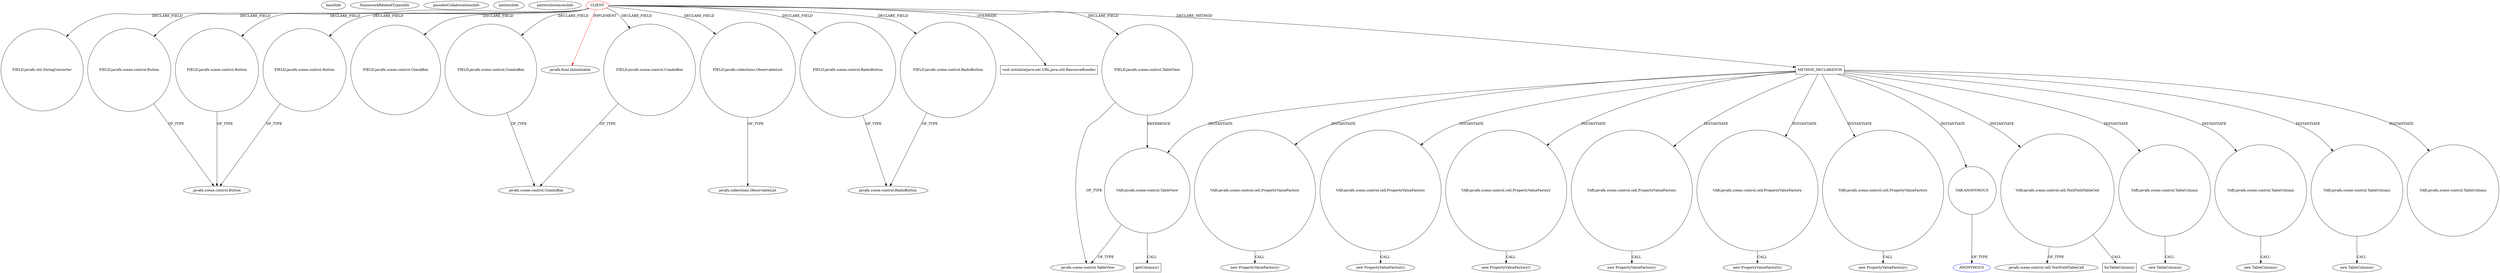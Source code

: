 digraph {
baseInfo[graphId=3862,category="pattern",isAnonymous=false,possibleRelation=false]
frameworkRelatedTypesInfo[0="javafx.fxml.Initializable"]
possibleCollaborationsInfo[]
patternInfo[frequency=2.0,patternRootClient=0]
patternInstancesInfo[0="bianconejo-CEFX~/bianconejo-CEFX/CEFX-master/src/cefx/CECommandeController.java~CECommandeController~2084",1="bianconejo-CEFX~/bianconejo-CEFX/CEFX-master/src/cefx/CEPaiementAttenteController.java~CEPaiementAttenteController~2025"]
76[label="FIELD:javafx.util.StringConverter",vertexType="FIELD_DECLARATION",isFrameworkType=false,shape=circle]
0[label="CLIENT",vertexType="ROOT_CLIENT_CLASS_DECLARATION",isFrameworkType=false,color=red]
12[label="FIELD:javafx.scene.control.Button",vertexType="FIELD_DECLARATION",isFrameworkType=false,shape=circle]
14[label="FIELD:javafx.scene.control.Button",vertexType="FIELD_DECLARATION",isFrameworkType=false,shape=circle]
8[label="FIELD:javafx.scene.control.Button",vertexType="FIELD_DECLARATION",isFrameworkType=false,shape=circle]
20[label="FIELD:javafx.scene.control.CheckBox",vertexType="FIELD_DECLARATION",isFrameworkType=false,shape=circle]
30[label="FIELD:javafx.scene.control.ComboBox",vertexType="FIELD_DECLARATION",isFrameworkType=false,shape=circle]
1[label="javafx.fxml.Initializable",vertexType="FRAMEWORK_INTERFACE_TYPE",isFrameworkType=false]
38[label="FIELD:javafx.scene.control.ComboBox",vertexType="FIELD_DECLARATION",isFrameworkType=false,shape=circle]
62[label="FIELD:javafx.collections.ObservableList",vertexType="FIELD_DECLARATION",isFrameworkType=false,shape=circle]
3[label="javafx.collections.ObservableList",vertexType="FRAMEWORK_INTERFACE_TYPE",isFrameworkType=false]
68[label="FIELD:javafx.scene.control.RadioButton",vertexType="FIELD_DECLARATION",isFrameworkType=false,shape=circle]
69[label="javafx.scene.control.RadioButton",vertexType="FRAMEWORK_CLASS_TYPE",isFrameworkType=false]
70[label="FIELD:javafx.scene.control.RadioButton",vertexType="FIELD_DECLARATION",isFrameworkType=false,shape=circle]
104[label="void initialize(java.net.URL,java.util.ResourceBundle)",vertexType="OVERRIDING_METHOD_DECLARATION",isFrameworkType=false,shape=box]
7[label="javafx.scene.control.Button",vertexType="FRAMEWORK_CLASS_TYPE",isFrameworkType=false]
31[label="javafx.scene.control.ComboBox",vertexType="FRAMEWORK_CLASS_TYPE",isFrameworkType=false]
78[label="FIELD:javafx.scene.control.TableView",vertexType="FIELD_DECLARATION",isFrameworkType=false,shape=circle]
79[label="javafx.scene.control.TableView",vertexType="FRAMEWORK_CLASS_TYPE",isFrameworkType=false]
841[label="VAR:javafx.scene.control.TableView",vertexType="VARIABLE_EXPRESION",isFrameworkType=false,shape=circle]
842[label="getColumns()",vertexType="INSIDE_CALL",isFrameworkType=false,shape=box]
697[label="METHOD_DECLARATION",vertexType="CLIENT_METHOD_DECLARATION",isFrameworkType=false,shape=box]
823[label="VAR:javafx.scene.control.cell.PropertyValueFactory",vertexType="VARIABLE_EXPRESION",isFrameworkType=false,shape=circle]
822[label="new PropertyValueFactory()",vertexType="CONSTRUCTOR_CALL",isFrameworkType=false]
784[label="VAR:javafx.scene.control.cell.PropertyValueFactory",vertexType="VARIABLE_EXPRESION",isFrameworkType=false,shape=circle]
783[label="new PropertyValueFactory()",vertexType="CONSTRUCTOR_CALL",isFrameworkType=false]
761[label="VAR:javafx.scene.control.cell.PropertyValueFactory",vertexType="VARIABLE_EXPRESION",isFrameworkType=false,shape=circle]
760[label="new PropertyValueFactory()",vertexType="CONSTRUCTOR_CALL",isFrameworkType=false]
807[label="VAR:javafx.scene.control.cell.PropertyValueFactory",vertexType="VARIABLE_EXPRESION",isFrameworkType=false,shape=circle]
806[label="new PropertyValueFactory()",vertexType="CONSTRUCTOR_CALL",isFrameworkType=false]
738[label="VAR:javafx.scene.control.cell.PropertyValueFactory",vertexType="VARIABLE_EXPRESION",isFrameworkType=false,shape=circle]
737[label="new PropertyValueFactory()",vertexType="CONSTRUCTOR_CALL",isFrameworkType=false]
815[label="VAR:javafx.scene.control.cell.PropertyValueFactory",vertexType="VARIABLE_EXPRESION",isFrameworkType=false,shape=circle]
814[label="new PropertyValueFactory()",vertexType="CONSTRUCTOR_CALL",isFrameworkType=false]
723[label="VAR:ANONYMOUS",vertexType="VARIABLE_EXPRESION",isFrameworkType=false,shape=circle]
724[label="ANONYMOUS",vertexType="REFERENCE_ANONYMOUS_DECLARATION",isFrameworkType=false,color=blue]
827[label="VAR:javafx.scene.control.cell.TextFieldTableCell",vertexType="VARIABLE_EXPRESION",isFrameworkType=false,shape=circle]
829[label="javafx.scene.control.cell.TextFieldTableCell",vertexType="FRAMEWORK_CLASS_TYPE",isFrameworkType=false]
828[label="forTableColumn()",vertexType="INSIDE_CALL",isFrameworkType=false,shape=box]
802[label="VAR:javafx.scene.control.TableColumn",vertexType="VARIABLE_EXPRESION",isFrameworkType=false,shape=circle]
801[label="new TableColumn()",vertexType="CONSTRUCTOR_CALL",isFrameworkType=false]
818[label="VAR:javafx.scene.control.TableColumn",vertexType="VARIABLE_EXPRESION",isFrameworkType=false,shape=circle]
817[label="new TableColumn()",vertexType="CONSTRUCTOR_CALL",isFrameworkType=false]
779[label="VAR:javafx.scene.control.TableColumn",vertexType="VARIABLE_EXPRESION",isFrameworkType=false,shape=circle]
778[label="new TableColumn()",vertexType="CONSTRUCTOR_CALL",isFrameworkType=false]
733[label="VAR:javafx.scene.control.TableColumn",vertexType="VARIABLE_EXPRESION",isFrameworkType=false,shape=circle]
0->78[label="DECLARE_FIELD"]
30->31[label="OF_TYPE"]
62->3[label="OF_TYPE"]
697->807[label="INSTANTIATE"]
8->7[label="OF_TYPE"]
827->828[label="CALL"]
0->1[label="IMPLEMENT",color=red]
0->14[label="DECLARE_FIELD"]
697->827[label="INSTANTIATE"]
697->841[label="INSTANTIATE"]
0->70[label="DECLARE_FIELD"]
0->20[label="DECLARE_FIELD"]
841->79[label="OF_TYPE"]
12->7[label="OF_TYPE"]
0->38[label="DECLARE_FIELD"]
78->841[label="REFERENCE"]
738->737[label="CALL"]
841->842[label="CALL"]
827->829[label="OF_TYPE"]
68->69[label="OF_TYPE"]
70->69[label="OF_TYPE"]
697->761[label="INSTANTIATE"]
0->104[label="OVERRIDE"]
697->723[label="INSTANTIATE"]
807->806[label="CALL"]
0->8[label="DECLARE_FIELD"]
697->802[label="INSTANTIATE"]
697->818[label="INSTANTIATE"]
784->783[label="CALL"]
0->12[label="DECLARE_FIELD"]
0->697[label="DECLARE_METHOD"]
0->76[label="DECLARE_FIELD"]
0->62[label="DECLARE_FIELD"]
818->817[label="CALL"]
78->79[label="OF_TYPE"]
697->815[label="INSTANTIATE"]
697->738[label="INSTANTIATE"]
0->30[label="DECLARE_FIELD"]
697->779[label="INSTANTIATE"]
761->760[label="CALL"]
697->823[label="INSTANTIATE"]
802->801[label="CALL"]
697->784[label="INSTANTIATE"]
723->724[label="OF_TYPE"]
0->68[label="DECLARE_FIELD"]
38->31[label="OF_TYPE"]
697->733[label="INSTANTIATE"]
823->822[label="CALL"]
779->778[label="CALL"]
14->7[label="OF_TYPE"]
815->814[label="CALL"]
}
